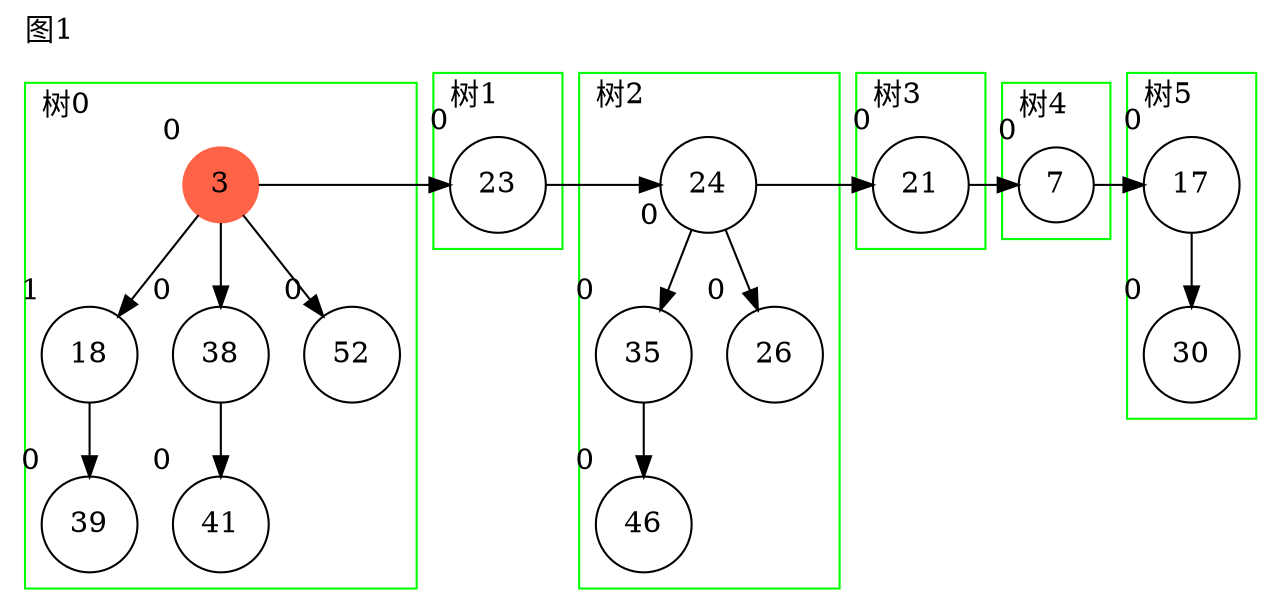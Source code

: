 digraph g{
node[shape=circle];
label="图1";
labeljust=l;
labelloc=t;
subgraph cluster_0 {
pencolor=green;label="树0";
n66[label=3, xlabel=0,style = filled,color="tomato"];
n67[label=18, xlabel=1];
n66->n67;
n68[label=39, xlabel=0];
n67->n68;
n69[label=38, xlabel=0];
n66->n69;
n70[label=41, xlabel=0];
n69->n70;
n71[label=52, xlabel=0];
n66->n71;
}
subgraph cluster_1 {
pencolor=green;label="树1";
n72[label=23, xlabel=0];
}
n66->n72[constraint=false];
subgraph cluster_2 {
pencolor=green;label="树2";
n73[label=24, xlabel=0];
n74[label=35, xlabel=0];
n73->n74;
n75[label=46, xlabel=0];
n74->n75;
n76[label=26, xlabel=0];
n73->n76;
}
n72->n73[constraint=false];
subgraph cluster_3 {
pencolor=green;label="树3";
n77[label=21, xlabel=0];
}
n73->n77[constraint=false];
subgraph cluster_4 {
pencolor=green;label="树4";
n78[label=7, xlabel=0];
}
n77->n78[constraint=false];
subgraph cluster_5 {
pencolor=green;label="树5";
n79[label=17, xlabel=0];
n80[label=30, xlabel=0];
n79->n80;
}
n78->n79[constraint=false];
}
